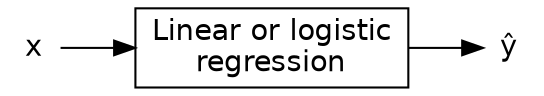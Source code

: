Digraph g{
    rankdir=LR;
    node[fontname="DejaVuSans" width="0"];
    M[label="Linear or logistic\nregression" shape="box"];
    y[label="ŷ" shape="plaintext"];
    x[shape="plaintext"];
    x -> M -> y;
}
